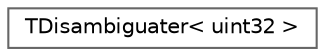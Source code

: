 digraph "Graphical Class Hierarchy"
{
 // INTERACTIVE_SVG=YES
 // LATEX_PDF_SIZE
  bgcolor="transparent";
  edge [fontname=Helvetica,fontsize=10,labelfontname=Helvetica,labelfontsize=10];
  node [fontname=Helvetica,fontsize=10,shape=box,height=0.2,width=0.4];
  rankdir="LR";
  Node0 [id="Node000000",label="TDisambiguater\< uint32 \>",height=0.2,width=0.4,color="grey40", fillcolor="white", style="filled",URL="$d9/df3/structTDisambiguater.html",tooltip="Used to disambiguate methods that are overloaded for all possible subtypes of a TUnion where the subt..."];
}

